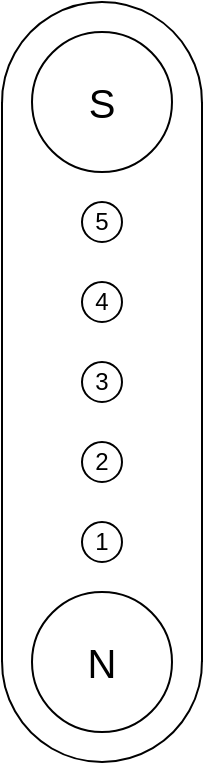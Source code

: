 <mxfile version="23.1.1" type="github">
  <diagram name="Seite-1" id="-ljIlcQ2SC2XeH63euJ5">
    <mxGraphModel dx="1232" dy="1089" grid="1" gridSize="10" guides="1" tooltips="1" connect="1" arrows="1" fold="1" page="1" pageScale="1" pageWidth="827" pageHeight="1169" math="0" shadow="0">
      <root>
        <mxCell id="0" />
        <mxCell id="1" parent="0" />
        <mxCell id="HVEB7O02BdVPJSeHr-JD-2" value="" style="endArrow=none;html=1;rounded=0;" parent="1" edge="1">
          <mxGeometry width="50" height="50" relative="1" as="geometry">
            <mxPoint x="320" y="680" as="sourcePoint" />
            <mxPoint x="320" y="400" as="targetPoint" />
          </mxGeometry>
        </mxCell>
        <mxCell id="HVEB7O02BdVPJSeHr-JD-9" value="" style="verticalLabelPosition=bottom;verticalAlign=top;html=1;shape=mxgraph.basic.arc;startAngle=0.747;endAngle=0.252;" parent="1" vertex="1">
          <mxGeometry x="320" y="350" width="100" height="100" as="geometry" />
        </mxCell>
        <mxCell id="HVEB7O02BdVPJSeHr-JD-10" value="" style="verticalLabelPosition=bottom;verticalAlign=top;html=1;shape=mxgraph.basic.arc;startAngle=0.747;endAngle=0.252;rotation=-180;" parent="1" vertex="1">
          <mxGeometry x="320" y="630" width="100" height="100" as="geometry" />
        </mxCell>
        <mxCell id="HVEB7O02BdVPJSeHr-JD-11" value="&lt;font style=&quot;font-size: 20px;&quot;&gt;S&lt;/font&gt;" style="ellipse;whiteSpace=wrap;html=1;aspect=fixed;" parent="1" vertex="1">
          <mxGeometry x="335" y="365" width="70" height="70" as="geometry" />
        </mxCell>
        <mxCell id="HVEB7O02BdVPJSeHr-JD-12" value="&lt;font style=&quot;font-size: 20px;&quot;&gt;N&lt;/font&gt;" style="ellipse;whiteSpace=wrap;html=1;aspect=fixed;" parent="1" vertex="1">
          <mxGeometry x="335" y="645" width="70" height="70" as="geometry" />
        </mxCell>
        <mxCell id="HVEB7O02BdVPJSeHr-JD-13" value="5" style="ellipse;whiteSpace=wrap;html=1;aspect=fixed;" parent="1" vertex="1">
          <mxGeometry x="360" y="450" width="20" height="20" as="geometry" />
        </mxCell>
        <mxCell id="HVEB7O02BdVPJSeHr-JD-14" value="3" style="ellipse;whiteSpace=wrap;html=1;aspect=fixed;" parent="1" vertex="1">
          <mxGeometry x="360" y="530" width="20" height="20" as="geometry" />
        </mxCell>
        <mxCell id="HVEB7O02BdVPJSeHr-JD-15" value="4" style="ellipse;whiteSpace=wrap;html=1;aspect=fixed;" parent="1" vertex="1">
          <mxGeometry x="360" y="490" width="20" height="20" as="geometry" />
        </mxCell>
        <mxCell id="HVEB7O02BdVPJSeHr-JD-16" value="2" style="ellipse;whiteSpace=wrap;html=1;aspect=fixed;" parent="1" vertex="1">
          <mxGeometry x="360" y="570" width="20" height="20" as="geometry" />
        </mxCell>
        <mxCell id="HVEB7O02BdVPJSeHr-JD-17" value="1" style="ellipse;whiteSpace=wrap;html=1;aspect=fixed;" parent="1" vertex="1">
          <mxGeometry x="360" y="610" width="20" height="20" as="geometry" />
        </mxCell>
        <mxCell id="HVEB7O02BdVPJSeHr-JD-18" value="" style="endArrow=none;html=1;rounded=0;" parent="1" edge="1">
          <mxGeometry width="50" height="50" relative="1" as="geometry">
            <mxPoint x="420" y="680" as="sourcePoint" />
            <mxPoint x="420" y="400" as="targetPoint" />
          </mxGeometry>
        </mxCell>
      </root>
    </mxGraphModel>
  </diagram>
</mxfile>
